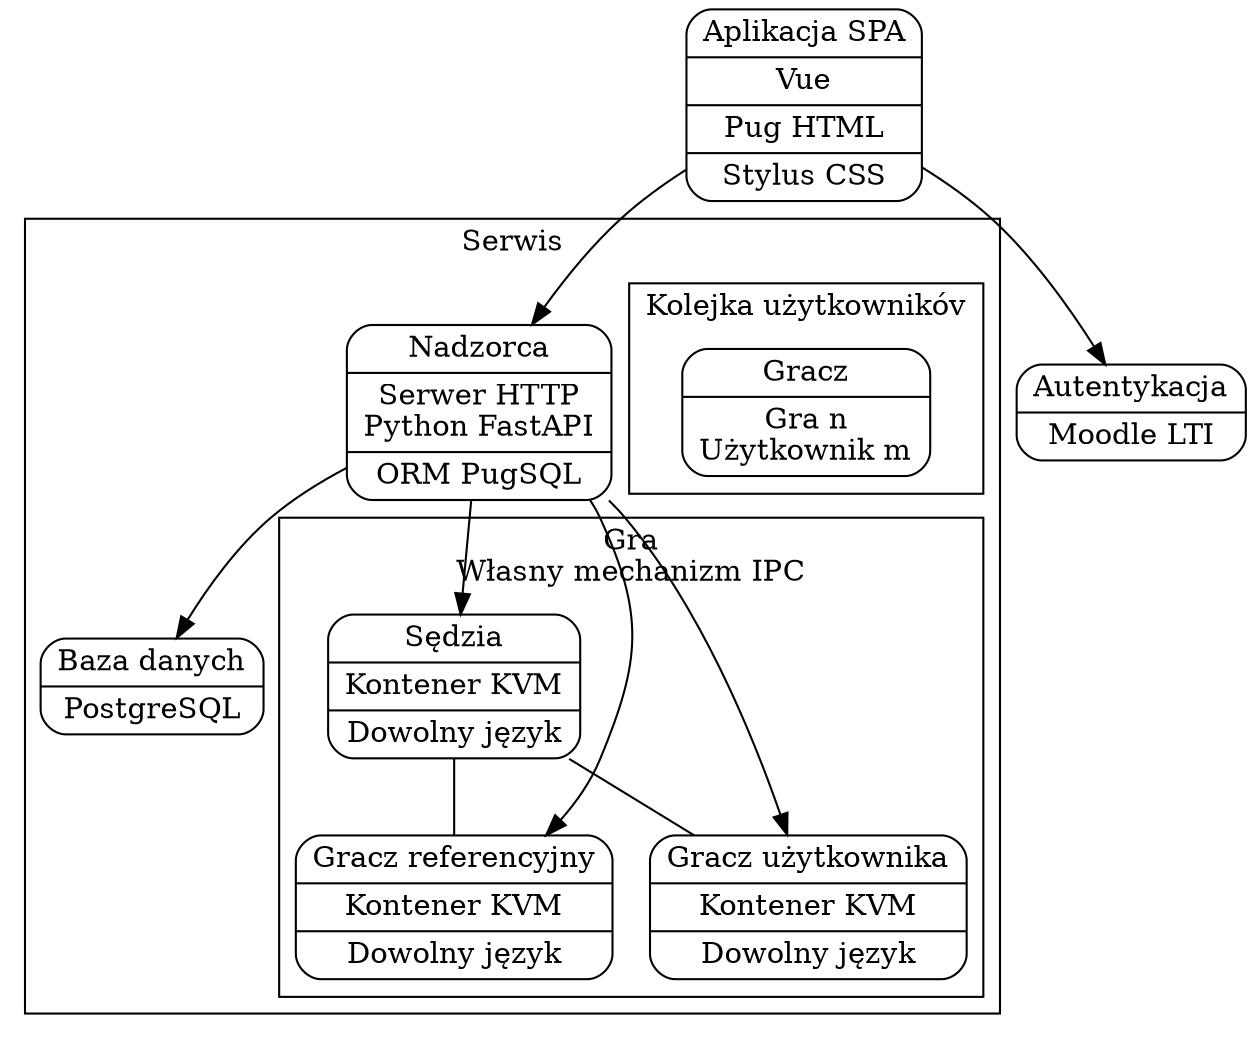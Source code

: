 digraph G {
    compound=true;
    node [shape=Mrecord]
    
    subgraph cluster_1 {
        label="Serwis";
        supervisor [label="{Nadzorca|Serwer HTTP\nPython FastAPI|ORM PugSQL}"];
        db_1  [label="{Baza danych|PostgreSQL}"];
        supervisor -> judge_a, player_a, player_b;
        supervisor -> db_1;
        subgraph cluster_1_1 {
            label="Gra\nWłasny mechanizm IPC";
            edge [dir=none];
            judge_a [label="{Sędzia|Kontener KVM|Dowolny język}"];
            player_a [label="{Gracz referencyjny|Kontener KVM|Dowolny język}"];
            player_b [label="{Gracz użytkownika|Kontener KVM|Dowolny język}"];
            judge_a -> player_a, player_b;
        }
        subgraph cluster_1_2 {
            label="Kolejka użytkownikóv";
            player_x [label="{Gracz|Gra n\nUżytkownik m}"];
        }
    }


    web_app [label="{Aplikacja SPA|Vue|Pug HTML|Stylus CSS}"];
    auth    [label="{Autentykacja|Moodle LTI}"]
    web_app -> supervisor, auth;
}
